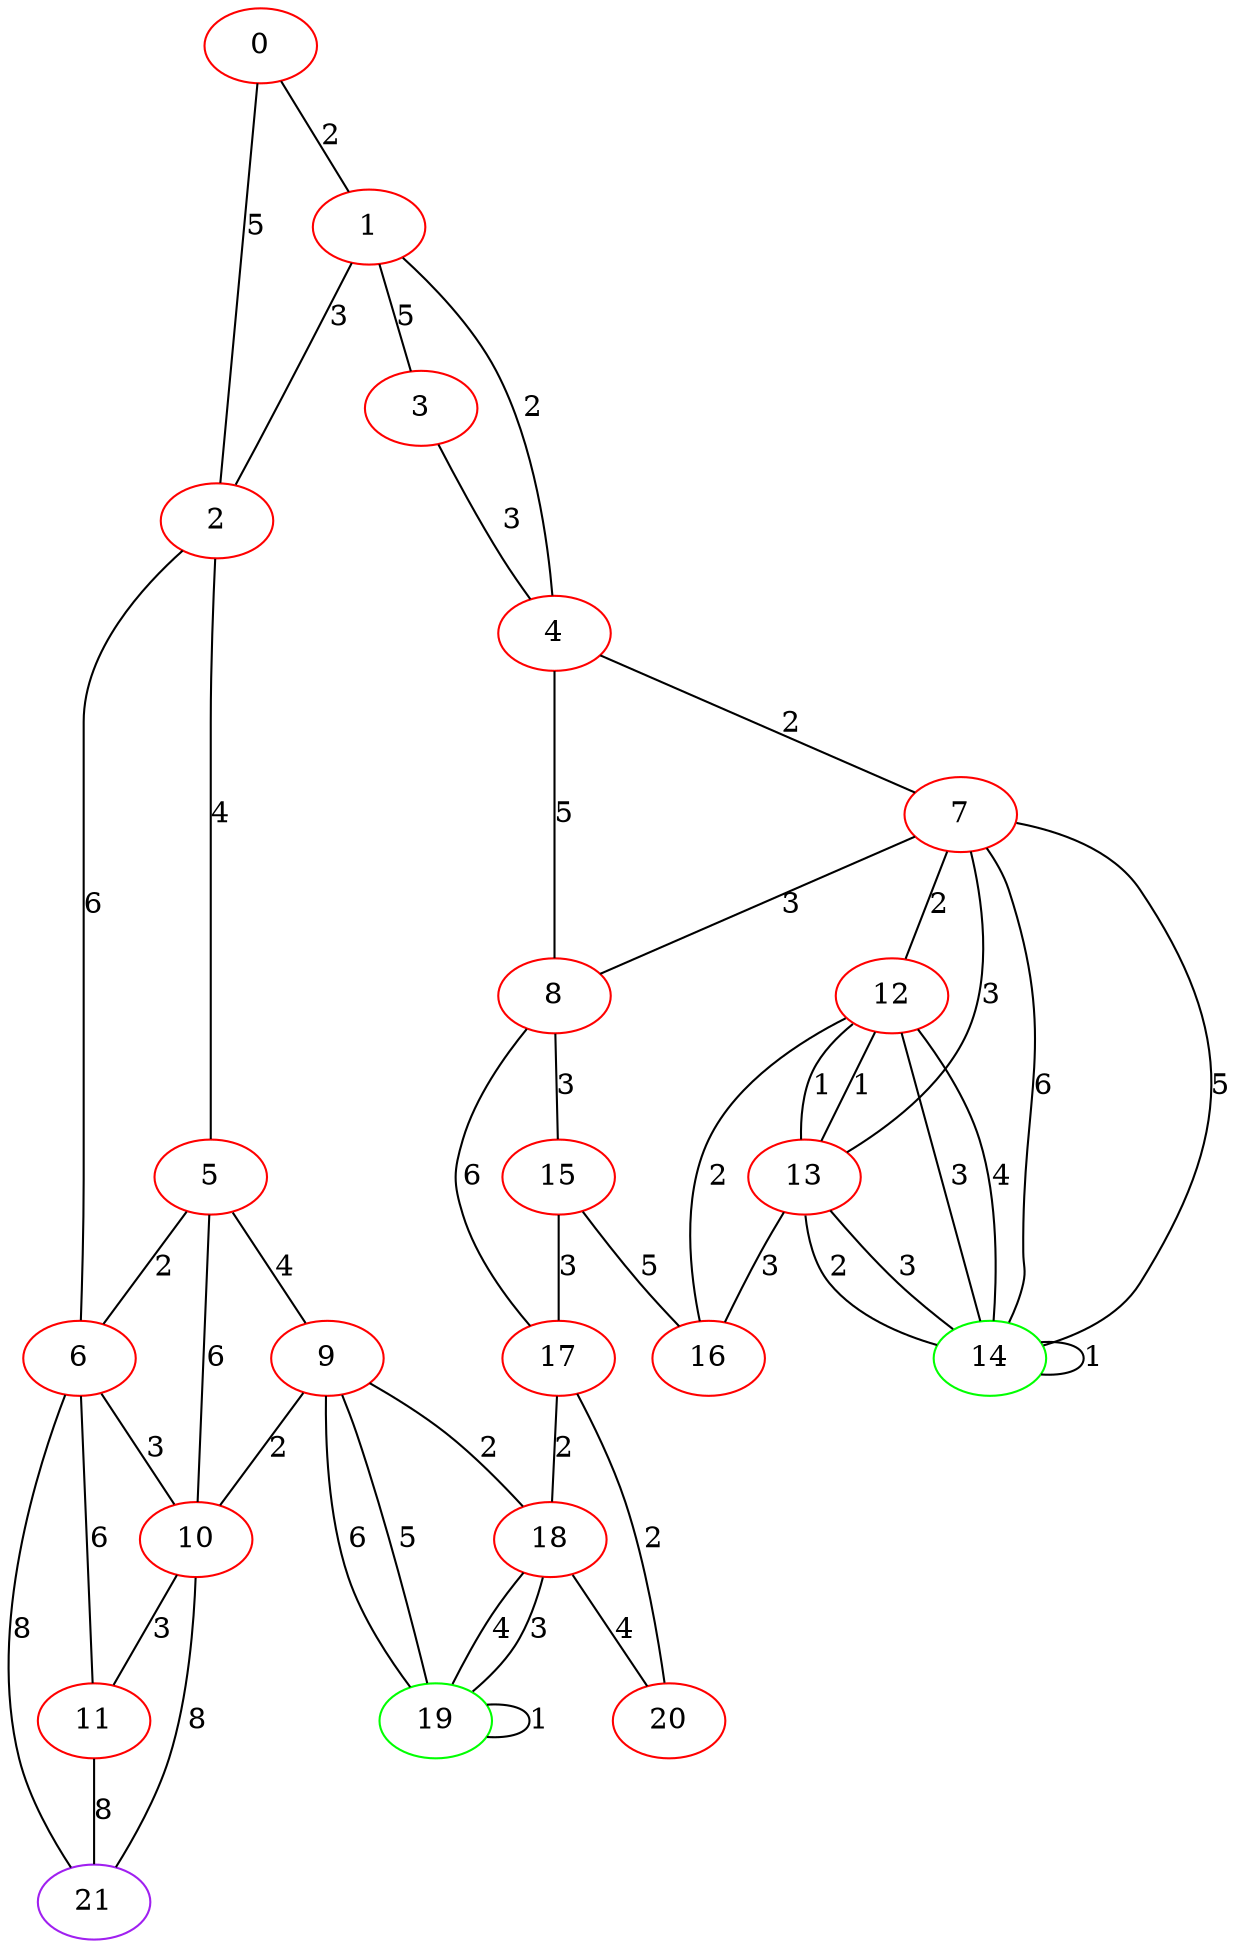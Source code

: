 graph "" {
0 [color=red, weight=1];
1 [color=red, weight=1];
2 [color=red, weight=1];
3 [color=red, weight=1];
4 [color=red, weight=1];
5 [color=red, weight=1];
6 [color=red, weight=1];
7 [color=red, weight=1];
8 [color=red, weight=1];
9 [color=red, weight=1];
10 [color=red, weight=1];
11 [color=red, weight=1];
12 [color=red, weight=1];
13 [color=red, weight=1];
14 [color=green, weight=2];
15 [color=red, weight=1];
16 [color=red, weight=1];
17 [color=red, weight=1];
18 [color=red, weight=1];
19 [color=green, weight=2];
20 [color=red, weight=1];
21 [color=purple, weight=4];
0 -- 1  [key=0, label=2];
0 -- 2  [key=0, label=5];
1 -- 2  [key=0, label=3];
1 -- 3  [key=0, label=5];
1 -- 4  [key=0, label=2];
2 -- 5  [key=0, label=4];
2 -- 6  [key=0, label=6];
3 -- 4  [key=0, label=3];
4 -- 8  [key=0, label=5];
4 -- 7  [key=0, label=2];
5 -- 9  [key=0, label=4];
5 -- 10  [key=0, label=6];
5 -- 6  [key=0, label=2];
6 -- 11  [key=0, label=6];
6 -- 10  [key=0, label=3];
6 -- 21  [key=0, label=8];
7 -- 8  [key=0, label=3];
7 -- 12  [key=0, label=2];
7 -- 13  [key=0, label=3];
7 -- 14  [key=0, label=5];
7 -- 14  [key=1, label=6];
8 -- 17  [key=0, label=6];
8 -- 15  [key=0, label=3];
9 -- 10  [key=0, label=2];
9 -- 18  [key=0, label=2];
9 -- 19  [key=0, label=5];
9 -- 19  [key=1, label=6];
10 -- 11  [key=0, label=3];
10 -- 21  [key=0, label=8];
11 -- 21  [key=0, label=8];
12 -- 16  [key=0, label=2];
12 -- 13  [key=0, label=1];
12 -- 13  [key=1, label=1];
12 -- 14  [key=0, label=3];
12 -- 14  [key=1, label=4];
13 -- 16  [key=0, label=3];
13 -- 14  [key=0, label=2];
13 -- 14  [key=1, label=3];
14 -- 14  [key=0, label=1];
15 -- 17  [key=0, label=3];
15 -- 16  [key=0, label=5];
17 -- 18  [key=0, label=2];
17 -- 20  [key=0, label=2];
18 -- 19  [key=0, label=3];
18 -- 19  [key=1, label=4];
18 -- 20  [key=0, label=4];
19 -- 19  [key=0, label=1];
}
